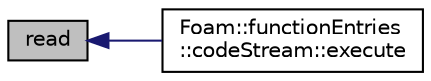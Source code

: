 digraph "read"
{
  bgcolor="transparent";
  edge [fontname="Helvetica",fontsize="10",labelfontname="Helvetica",labelfontsize="10"];
  node [fontname="Helvetica",fontsize="10",shape=record];
  rankdir="LR";
  Node1 [label="read",height=0.2,width=0.4,color="black", fillcolor="grey75", style="filled" fontcolor="black"];
  Node1 -> Node2 [dir="back",color="midnightblue",fontsize="10",style="solid",fontname="Helvetica"];
  Node2 [label="Foam::functionEntries\l::codeStream::execute",height=0.2,width=0.4,color="black",URL="$classFoam_1_1functionEntries_1_1codeStream.html#a3f75550ce2e0fe35c2122e4511e45442",tooltip="Execute in a primitiveEntry context. "];
}
